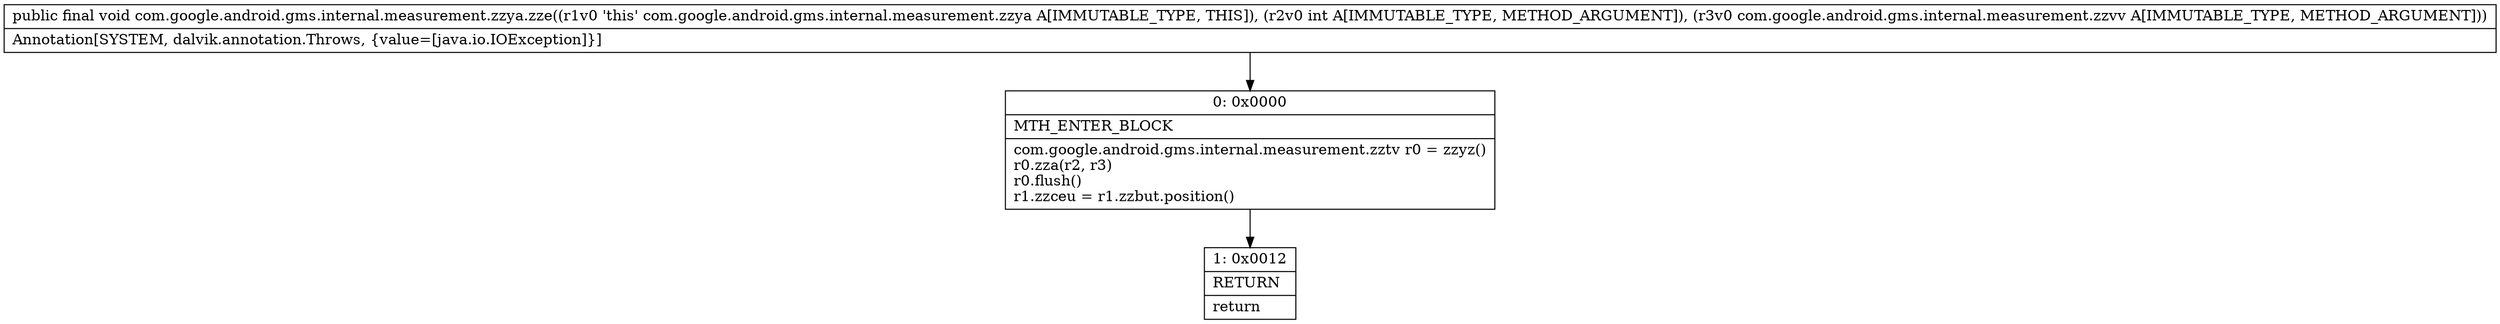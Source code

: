 digraph "CFG forcom.google.android.gms.internal.measurement.zzya.zze(ILcom\/google\/android\/gms\/internal\/measurement\/zzvv;)V" {
Node_0 [shape=record,label="{0\:\ 0x0000|MTH_ENTER_BLOCK\l|com.google.android.gms.internal.measurement.zztv r0 = zzyz()\lr0.zza(r2, r3)\lr0.flush()\lr1.zzceu = r1.zzbut.position()\l}"];
Node_1 [shape=record,label="{1\:\ 0x0012|RETURN\l|return\l}"];
MethodNode[shape=record,label="{public final void com.google.android.gms.internal.measurement.zzya.zze((r1v0 'this' com.google.android.gms.internal.measurement.zzya A[IMMUTABLE_TYPE, THIS]), (r2v0 int A[IMMUTABLE_TYPE, METHOD_ARGUMENT]), (r3v0 com.google.android.gms.internal.measurement.zzvv A[IMMUTABLE_TYPE, METHOD_ARGUMENT]))  | Annotation[SYSTEM, dalvik.annotation.Throws, \{value=[java.io.IOException]\}]\l}"];
MethodNode -> Node_0;
Node_0 -> Node_1;
}

